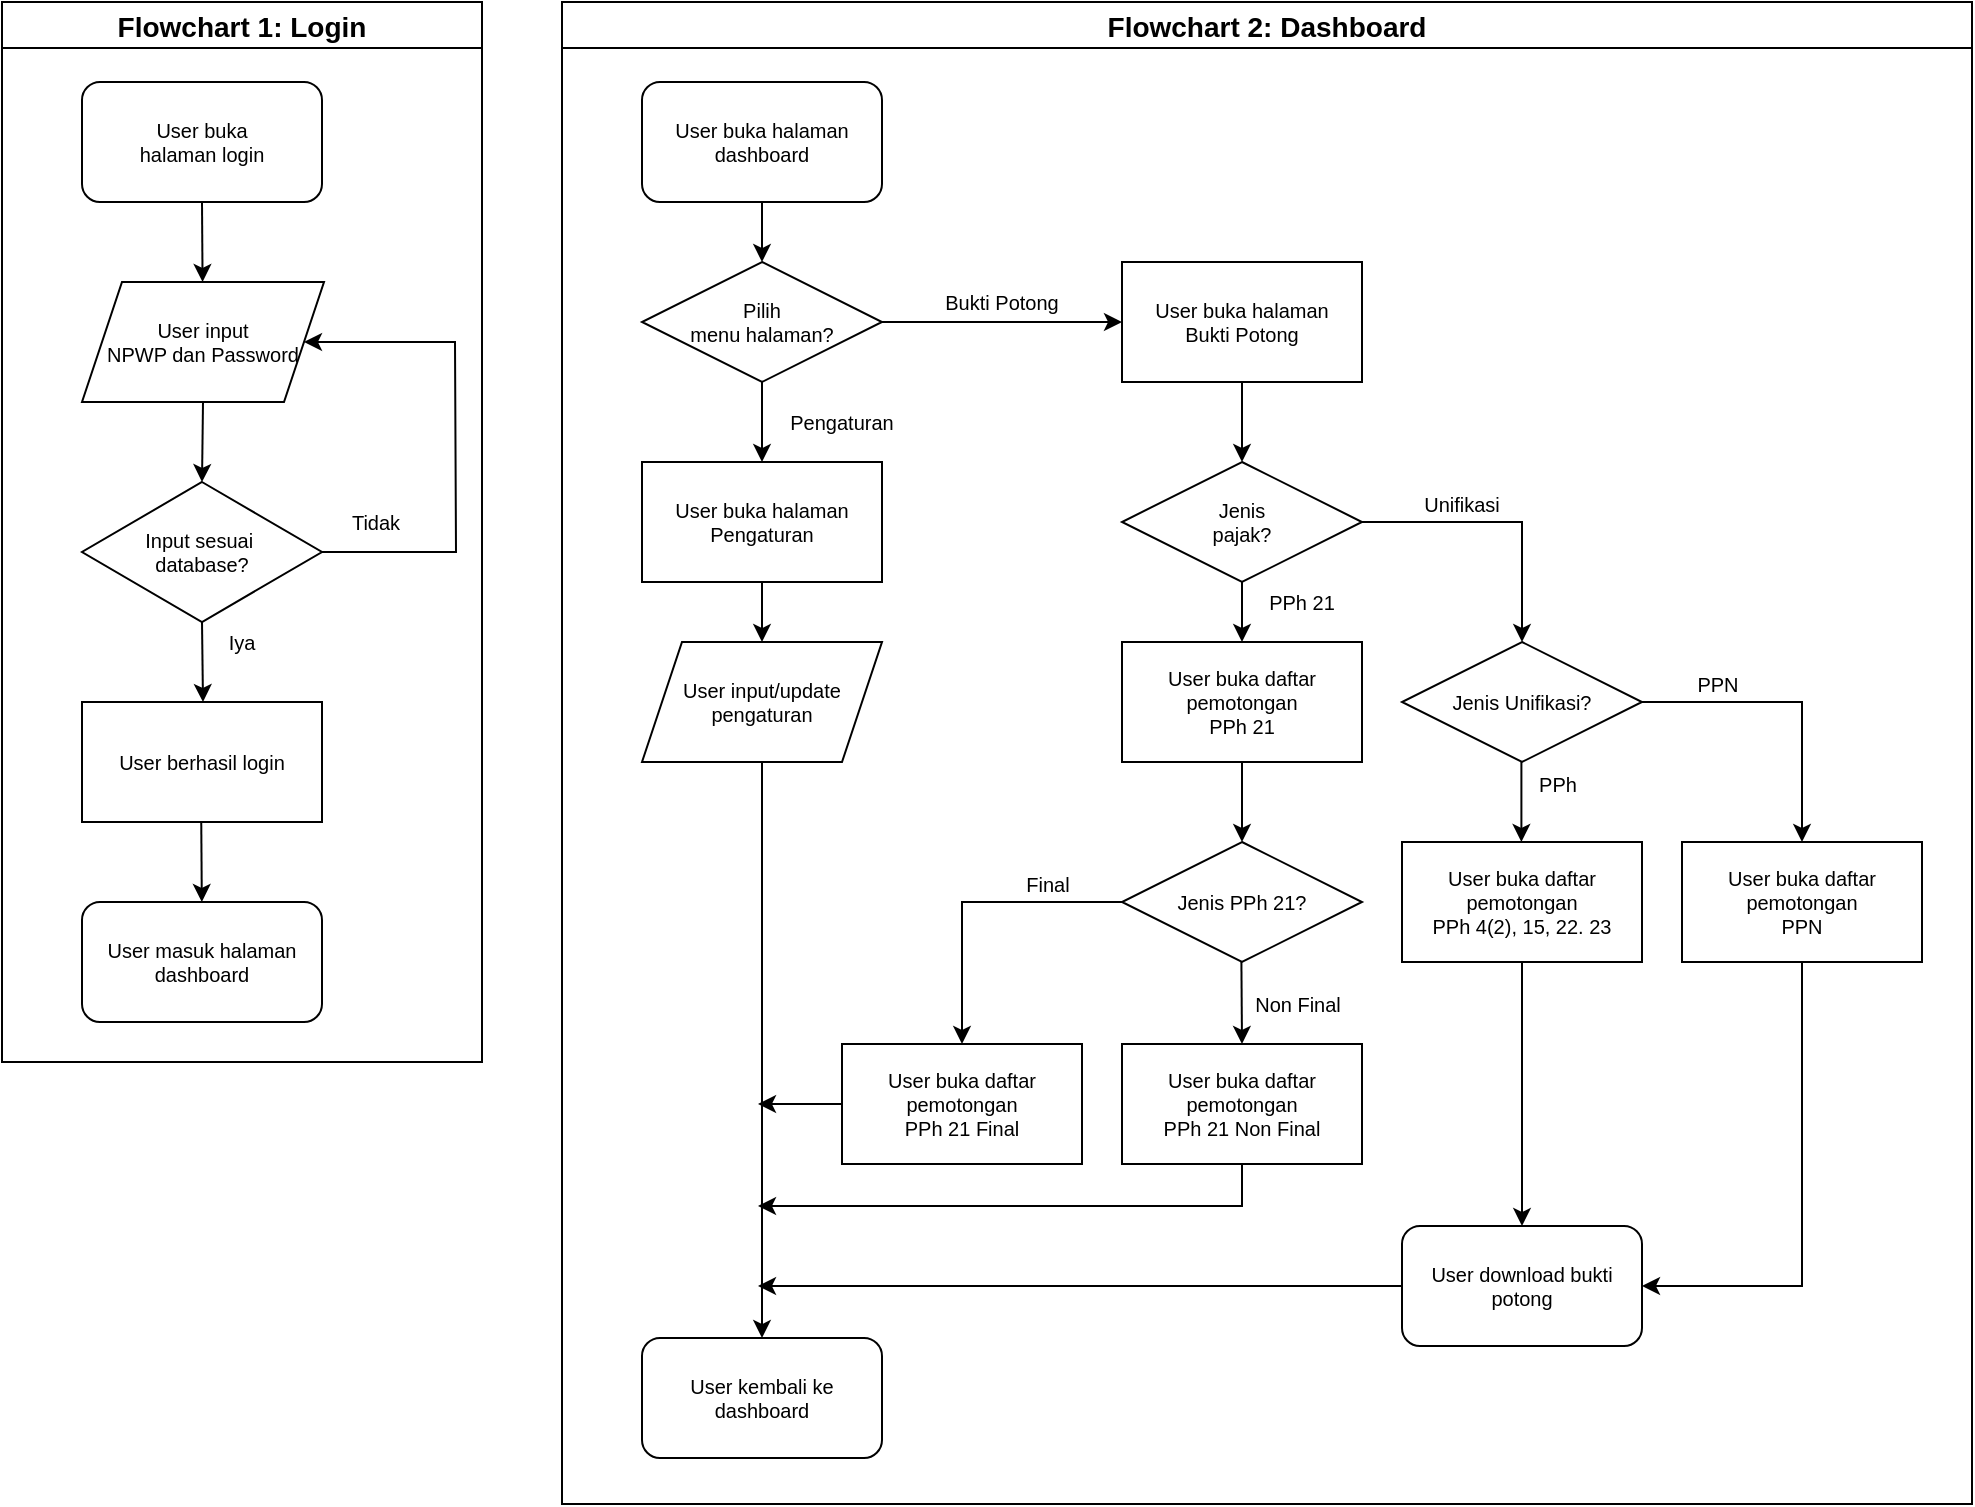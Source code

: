 <mxfile version="20.0.1" type="github">
  <diagram id="prtHgNgQTEPvFCAcTncT" name="Page-1">
    <mxGraphModel dx="1102" dy="582" grid="1" gridSize="10" guides="1" tooltips="1" connect="1" arrows="1" fold="1" page="1" pageScale="1" pageWidth="1169" pageHeight="827" math="0" shadow="0">
      <root>
        <mxCell id="0" />
        <mxCell id="1" parent="0" />
        <mxCell id="CMgb6lPxmfPGmMH4LF3L-27" value="Flowchart 1: Login" style="swimlane;fontSize=14;" vertex="1" parent="1">
          <mxGeometry x="92" y="38" width="240" height="530" as="geometry">
            <mxRectangle x="40" y="40" width="150" height="23" as="alternateBounds" />
          </mxGeometry>
        </mxCell>
        <mxCell id="CMgb6lPxmfPGmMH4LF3L-28" value="User buka&lt;br&gt;halaman login" style="rounded=1;whiteSpace=wrap;html=1;fontSize=10;" vertex="1" parent="CMgb6lPxmfPGmMH4LF3L-27">
          <mxGeometry x="40" y="40" width="120" height="60" as="geometry" />
        </mxCell>
        <mxCell id="CMgb6lPxmfPGmMH4LF3L-29" value="User input&lt;br&gt;NPWP dan Password" style="shape=parallelogram;perimeter=parallelogramPerimeter;whiteSpace=wrap;html=1;fixedSize=1;fontSize=10;" vertex="1" parent="CMgb6lPxmfPGmMH4LF3L-27">
          <mxGeometry x="40" y="140" width="121" height="60" as="geometry" />
        </mxCell>
        <mxCell id="CMgb6lPxmfPGmMH4LF3L-30" value="" style="endArrow=classic;html=1;rounded=0;fontSize=10;exitX=0.5;exitY=1;exitDx=0;exitDy=0;" edge="1" parent="CMgb6lPxmfPGmMH4LF3L-27" source="CMgb6lPxmfPGmMH4LF3L-28" target="CMgb6lPxmfPGmMH4LF3L-29">
          <mxGeometry width="50" height="50" relative="1" as="geometry">
            <mxPoint x="76.5" y="160" as="sourcePoint" />
            <mxPoint x="126.5" y="110" as="targetPoint" />
          </mxGeometry>
        </mxCell>
        <mxCell id="CMgb6lPxmfPGmMH4LF3L-31" value="Input sesuai&amp;nbsp;&lt;br&gt;database?" style="rhombus;whiteSpace=wrap;html=1;fontSize=10;" vertex="1" parent="CMgb6lPxmfPGmMH4LF3L-27">
          <mxGeometry x="40" y="240" width="120" height="70" as="geometry" />
        </mxCell>
        <mxCell id="CMgb6lPxmfPGmMH4LF3L-32" value="" style="endArrow=classic;html=1;rounded=0;fontSize=10;entryX=0.5;entryY=0;entryDx=0;entryDy=0;exitX=0.5;exitY=1;exitDx=0;exitDy=0;" edge="1" parent="CMgb6lPxmfPGmMH4LF3L-27" source="CMgb6lPxmfPGmMH4LF3L-29" target="CMgb6lPxmfPGmMH4LF3L-31">
          <mxGeometry width="50" height="50" relative="1" as="geometry">
            <mxPoint x="76.5" y="270" as="sourcePoint" />
            <mxPoint x="126.5" y="220" as="targetPoint" />
          </mxGeometry>
        </mxCell>
        <mxCell id="CMgb6lPxmfPGmMH4LF3L-33" value="" style="endArrow=classic;html=1;rounded=0;fontSize=10;exitX=1;exitY=0.5;exitDx=0;exitDy=0;entryX=1;entryY=0.5;entryDx=0;entryDy=0;" edge="1" parent="CMgb6lPxmfPGmMH4LF3L-27" source="CMgb6lPxmfPGmMH4LF3L-31" target="CMgb6lPxmfPGmMH4LF3L-29">
          <mxGeometry width="50" height="50" relative="1" as="geometry">
            <mxPoint x="76.5" y="310" as="sourcePoint" />
            <mxPoint x="196.5" y="270" as="targetPoint" />
            <Array as="points">
              <mxPoint x="227" y="275" />
              <mxPoint x="226.5" y="170" />
            </Array>
          </mxGeometry>
        </mxCell>
        <mxCell id="CMgb6lPxmfPGmMH4LF3L-34" value="Tidak" style="text;html=1;strokeColor=none;fillColor=none;align=center;verticalAlign=middle;whiteSpace=wrap;rounded=0;fontSize=10;" vertex="1" parent="CMgb6lPxmfPGmMH4LF3L-27">
          <mxGeometry x="156.5" y="250" width="60" height="20" as="geometry" />
        </mxCell>
        <mxCell id="CMgb6lPxmfPGmMH4LF3L-35" value="" style="endArrow=classic;html=1;rounded=0;fontSize=10;exitX=0.5;exitY=1;exitDx=0;exitDy=0;" edge="1" parent="CMgb6lPxmfPGmMH4LF3L-27" source="CMgb6lPxmfPGmMH4LF3L-31">
          <mxGeometry width="50" height="50" relative="1" as="geometry">
            <mxPoint x="355.5" y="250" as="sourcePoint" />
            <mxPoint x="100.5" y="350" as="targetPoint" />
          </mxGeometry>
        </mxCell>
        <mxCell id="CMgb6lPxmfPGmMH4LF3L-36" value="User berhasil login" style="rounded=0;whiteSpace=wrap;html=1;fontSize=10;" vertex="1" parent="CMgb6lPxmfPGmMH4LF3L-27">
          <mxGeometry x="40" y="350" width="120" height="60" as="geometry" />
        </mxCell>
        <mxCell id="CMgb6lPxmfPGmMH4LF3L-37" value="User masuk halaman dashboard" style="rounded=1;whiteSpace=wrap;html=1;fontSize=10;" vertex="1" parent="CMgb6lPxmfPGmMH4LF3L-27">
          <mxGeometry x="40" y="450" width="120" height="60" as="geometry" />
        </mxCell>
        <mxCell id="CMgb6lPxmfPGmMH4LF3L-38" value="Iya" style="text;html=1;strokeColor=none;fillColor=none;align=center;verticalAlign=middle;whiteSpace=wrap;rounded=0;fontSize=10;" vertex="1" parent="CMgb6lPxmfPGmMH4LF3L-27">
          <mxGeometry x="90" y="310" width="60" height="20" as="geometry" />
        </mxCell>
        <mxCell id="CMgb6lPxmfPGmMH4LF3L-39" value="" style="endArrow=classic;html=1;rounded=0;fontSize=10;exitX=0.5;exitY=1;exitDx=0;exitDy=0;" edge="1" parent="CMgb6lPxmfPGmMH4LF3L-27">
          <mxGeometry width="50" height="50" relative="1" as="geometry">
            <mxPoint x="99.63" y="410" as="sourcePoint" />
            <mxPoint x="99.916" y="450" as="targetPoint" />
          </mxGeometry>
        </mxCell>
        <mxCell id="CMgb6lPxmfPGmMH4LF3L-40" value="Flowchart 2: Dashboard" style="swimlane;fontSize=14;" vertex="1" parent="1">
          <mxGeometry x="372" y="38" width="705" height="751" as="geometry">
            <mxRectangle x="40" y="40" width="150" height="23" as="alternateBounds" />
          </mxGeometry>
        </mxCell>
        <mxCell id="CMgb6lPxmfPGmMH4LF3L-84" value="" style="edgeStyle=orthogonalEdgeStyle;rounded=0;orthogonalLoop=1;jettySize=auto;html=1;fontSize=14;" edge="1" parent="CMgb6lPxmfPGmMH4LF3L-40" source="CMgb6lPxmfPGmMH4LF3L-41" target="CMgb6lPxmfPGmMH4LF3L-44">
          <mxGeometry relative="1" as="geometry" />
        </mxCell>
        <mxCell id="CMgb6lPxmfPGmMH4LF3L-41" value="User buka halaman dashboard" style="rounded=1;whiteSpace=wrap;html=1;fontSize=10;" vertex="1" parent="CMgb6lPxmfPGmMH4LF3L-40">
          <mxGeometry x="40" y="40" width="120" height="60" as="geometry" />
        </mxCell>
        <mxCell id="CMgb6lPxmfPGmMH4LF3L-83" value="" style="edgeStyle=orthogonalEdgeStyle;rounded=0;orthogonalLoop=1;jettySize=auto;html=1;fontSize=14;entryX=0;entryY=0.5;entryDx=0;entryDy=0;" edge="1" parent="CMgb6lPxmfPGmMH4LF3L-40" source="CMgb6lPxmfPGmMH4LF3L-44" target="CMgb6lPxmfPGmMH4LF3L-54">
          <mxGeometry relative="1" as="geometry" />
        </mxCell>
        <mxCell id="CMgb6lPxmfPGmMH4LF3L-85" value="" style="edgeStyle=orthogonalEdgeStyle;rounded=0;orthogonalLoop=1;jettySize=auto;html=1;fontSize=14;" edge="1" parent="CMgb6lPxmfPGmMH4LF3L-40" source="CMgb6lPxmfPGmMH4LF3L-44" target="CMgb6lPxmfPGmMH4LF3L-49">
          <mxGeometry relative="1" as="geometry" />
        </mxCell>
        <mxCell id="CMgb6lPxmfPGmMH4LF3L-44" value="Pilih&lt;br&gt;menu halaman?" style="rhombus;whiteSpace=wrap;html=1;fontSize=10;" vertex="1" parent="CMgb6lPxmfPGmMH4LF3L-40">
          <mxGeometry x="40" y="130" width="120" height="60" as="geometry" />
        </mxCell>
        <mxCell id="CMgb6lPxmfPGmMH4LF3L-47" value="Bukti Potong" style="text;html=1;strokeColor=none;fillColor=none;align=center;verticalAlign=middle;whiteSpace=wrap;rounded=0;fontSize=10;" vertex="1" parent="CMgb6lPxmfPGmMH4LF3L-40">
          <mxGeometry x="190" y="140" width="60" height="20" as="geometry" />
        </mxCell>
        <mxCell id="CMgb6lPxmfPGmMH4LF3L-86" value="" style="edgeStyle=orthogonalEdgeStyle;rounded=0;orthogonalLoop=1;jettySize=auto;html=1;fontSize=14;" edge="1" parent="CMgb6lPxmfPGmMH4LF3L-40" source="CMgb6lPxmfPGmMH4LF3L-49" target="CMgb6lPxmfPGmMH4LF3L-50">
          <mxGeometry relative="1" as="geometry" />
        </mxCell>
        <mxCell id="CMgb6lPxmfPGmMH4LF3L-49" value="User buka halaman Pengaturan" style="rounded=0;whiteSpace=wrap;html=1;fontSize=10;" vertex="1" parent="CMgb6lPxmfPGmMH4LF3L-40">
          <mxGeometry x="40" y="230" width="120" height="60" as="geometry" />
        </mxCell>
        <mxCell id="CMgb6lPxmfPGmMH4LF3L-87" value="" style="edgeStyle=orthogonalEdgeStyle;rounded=0;orthogonalLoop=1;jettySize=auto;html=1;fontSize=14;" edge="1" parent="CMgb6lPxmfPGmMH4LF3L-40" source="CMgb6lPxmfPGmMH4LF3L-50" target="CMgb6lPxmfPGmMH4LF3L-58">
          <mxGeometry relative="1" as="geometry" />
        </mxCell>
        <mxCell id="CMgb6lPxmfPGmMH4LF3L-50" value="User input/update&lt;br&gt;pengaturan" style="shape=parallelogram;perimeter=parallelogramPerimeter;whiteSpace=wrap;html=1;fixedSize=1;fontSize=10;" vertex="1" parent="CMgb6lPxmfPGmMH4LF3L-40">
          <mxGeometry x="40" y="320" width="120" height="60" as="geometry" />
        </mxCell>
        <mxCell id="CMgb6lPxmfPGmMH4LF3L-51" value="Pengaturan" style="text;html=1;strokeColor=none;fillColor=none;align=center;verticalAlign=middle;whiteSpace=wrap;rounded=0;fontSize=10;" vertex="1" parent="CMgb6lPxmfPGmMH4LF3L-40">
          <mxGeometry x="110" y="200" width="60" height="20" as="geometry" />
        </mxCell>
        <mxCell id="CMgb6lPxmfPGmMH4LF3L-82" value="" style="edgeStyle=orthogonalEdgeStyle;rounded=0;orthogonalLoop=1;jettySize=auto;html=1;fontSize=14;" edge="1" parent="CMgb6lPxmfPGmMH4LF3L-40" source="CMgb6lPxmfPGmMH4LF3L-54" target="CMgb6lPxmfPGmMH4LF3L-64">
          <mxGeometry relative="1" as="geometry" />
        </mxCell>
        <mxCell id="CMgb6lPxmfPGmMH4LF3L-54" value="User buka halaman&lt;br&gt;Bukti Potong" style="rounded=0;whiteSpace=wrap;html=1;fontSize=10;" vertex="1" parent="CMgb6lPxmfPGmMH4LF3L-40">
          <mxGeometry x="280" y="130" width="120" height="60" as="geometry" />
        </mxCell>
        <mxCell id="CMgb6lPxmfPGmMH4LF3L-58" value="User kembali ke dashboard" style="rounded=1;whiteSpace=wrap;html=1;fontSize=10;" vertex="1" parent="CMgb6lPxmfPGmMH4LF3L-40">
          <mxGeometry x="40" y="668" width="120" height="60" as="geometry" />
        </mxCell>
        <mxCell id="CMgb6lPxmfPGmMH4LF3L-89" value="" style="edgeStyle=orthogonalEdgeStyle;rounded=0;orthogonalLoop=1;jettySize=auto;html=1;fontSize=14;entryX=0.5;entryY=0;entryDx=0;entryDy=0;" edge="1" parent="CMgb6lPxmfPGmMH4LF3L-40" source="CMgb6lPxmfPGmMH4LF3L-64" target="CMgb6lPxmfPGmMH4LF3L-73">
          <mxGeometry relative="1" as="geometry">
            <mxPoint x="480" y="260" as="targetPoint" />
          </mxGeometry>
        </mxCell>
        <mxCell id="CMgb6lPxmfPGmMH4LF3L-90" value="" style="edgeStyle=orthogonalEdgeStyle;rounded=0;orthogonalLoop=1;jettySize=auto;html=1;fontSize=14;" edge="1" parent="CMgb6lPxmfPGmMH4LF3L-40" source="CMgb6lPxmfPGmMH4LF3L-64" target="CMgb6lPxmfPGmMH4LF3L-67">
          <mxGeometry relative="1" as="geometry" />
        </mxCell>
        <mxCell id="CMgb6lPxmfPGmMH4LF3L-64" value="Jenis&lt;br&gt;pajak?" style="rhombus;whiteSpace=wrap;html=1;fontSize=10;" vertex="1" parent="CMgb6lPxmfPGmMH4LF3L-40">
          <mxGeometry x="280" y="230" width="120" height="60" as="geometry" />
        </mxCell>
        <mxCell id="CMgb6lPxmfPGmMH4LF3L-91" value="" style="edgeStyle=orthogonalEdgeStyle;rounded=0;orthogonalLoop=1;jettySize=auto;html=1;fontSize=14;" edge="1" parent="CMgb6lPxmfPGmMH4LF3L-40" source="CMgb6lPxmfPGmMH4LF3L-67" target="CMgb6lPxmfPGmMH4LF3L-69">
          <mxGeometry relative="1" as="geometry" />
        </mxCell>
        <mxCell id="CMgb6lPxmfPGmMH4LF3L-67" value="User buka daftar pemotongan&lt;br&gt;PPh 21" style="rounded=0;whiteSpace=wrap;html=1;fontSize=10;" vertex="1" parent="CMgb6lPxmfPGmMH4LF3L-40">
          <mxGeometry x="280" y="320" width="120" height="60" as="geometry" />
        </mxCell>
        <mxCell id="CMgb6lPxmfPGmMH4LF3L-96" value="" style="edgeStyle=orthogonalEdgeStyle;rounded=0;orthogonalLoop=1;jettySize=auto;html=1;fontSize=14;" edge="1" parent="CMgb6lPxmfPGmMH4LF3L-40" source="CMgb6lPxmfPGmMH4LF3L-68" target="CMgb6lPxmfPGmMH4LF3L-94">
          <mxGeometry relative="1" as="geometry" />
        </mxCell>
        <mxCell id="CMgb6lPxmfPGmMH4LF3L-68" value="User buka daftar pemotongan&lt;br&gt;PPh 4(2), 15, 22. 23" style="rounded=0;whiteSpace=wrap;html=1;fontSize=10;" vertex="1" parent="CMgb6lPxmfPGmMH4LF3L-40">
          <mxGeometry x="420" y="420" width="120" height="60" as="geometry" />
        </mxCell>
        <mxCell id="CMgb6lPxmfPGmMH4LF3L-93" value="" style="edgeStyle=orthogonalEdgeStyle;rounded=0;orthogonalLoop=1;jettySize=auto;html=1;fontSize=14;entryX=0.5;entryY=0;entryDx=0;entryDy=0;" edge="1" parent="CMgb6lPxmfPGmMH4LF3L-40" source="CMgb6lPxmfPGmMH4LF3L-69" target="CMgb6lPxmfPGmMH4LF3L-81">
          <mxGeometry relative="1" as="geometry">
            <mxPoint x="200" y="500" as="targetPoint" />
          </mxGeometry>
        </mxCell>
        <mxCell id="CMgb6lPxmfPGmMH4LF3L-69" value="Jenis PPh 21?" style="rhombus;whiteSpace=wrap;html=1;fontSize=10;" vertex="1" parent="CMgb6lPxmfPGmMH4LF3L-40">
          <mxGeometry x="280" y="420" width="120" height="60" as="geometry" />
        </mxCell>
        <mxCell id="CMgb6lPxmfPGmMH4LF3L-73" value="Jenis Unifikasi?" style="rhombus;whiteSpace=wrap;html=1;fontSize=10;" vertex="1" parent="CMgb6lPxmfPGmMH4LF3L-40">
          <mxGeometry x="420" y="320" width="120" height="60" as="geometry" />
        </mxCell>
        <mxCell id="CMgb6lPxmfPGmMH4LF3L-98" value="" style="edgeStyle=orthogonalEdgeStyle;rounded=0;orthogonalLoop=1;jettySize=auto;html=1;fontSize=14;entryX=1;entryY=0.5;entryDx=0;entryDy=0;exitX=0.5;exitY=1;exitDx=0;exitDy=0;" edge="1" parent="CMgb6lPxmfPGmMH4LF3L-40" source="CMgb6lPxmfPGmMH4LF3L-74" target="CMgb6lPxmfPGmMH4LF3L-94">
          <mxGeometry relative="1" as="geometry">
            <mxPoint x="620" y="560" as="targetPoint" />
          </mxGeometry>
        </mxCell>
        <mxCell id="CMgb6lPxmfPGmMH4LF3L-74" value="User buka daftar pemotongan&lt;br&gt;PPN" style="rounded=0;whiteSpace=wrap;html=1;fontSize=10;" vertex="1" parent="CMgb6lPxmfPGmMH4LF3L-40">
          <mxGeometry x="560" y="420" width="120" height="60" as="geometry" />
        </mxCell>
        <mxCell id="CMgb6lPxmfPGmMH4LF3L-76" value="" style="endArrow=classic;html=1;rounded=0;fontSize=10;exitX=0.5;exitY=1;exitDx=0;exitDy=0;entryX=0.5;entryY=0;entryDx=0;entryDy=0;" edge="1" parent="CMgb6lPxmfPGmMH4LF3L-40">
          <mxGeometry width="50" height="50" relative="1" as="geometry">
            <mxPoint x="479.7" y="380.0" as="sourcePoint" />
            <mxPoint x="479.7" y="420.0" as="targetPoint" />
          </mxGeometry>
        </mxCell>
        <mxCell id="CMgb6lPxmfPGmMH4LF3L-77" value="" style="endArrow=classic;html=1;rounded=0;fontSize=10;exitX=1;exitY=0.5;exitDx=0;exitDy=0;" edge="1" parent="CMgb6lPxmfPGmMH4LF3L-40">
          <mxGeometry width="50" height="50" relative="1" as="geometry">
            <mxPoint x="540" y="350.0" as="sourcePoint" />
            <mxPoint x="620" y="420.0" as="targetPoint" />
            <Array as="points">
              <mxPoint x="620" y="350" />
            </Array>
          </mxGeometry>
        </mxCell>
        <mxCell id="CMgb6lPxmfPGmMH4LF3L-79" value="" style="endArrow=classic;html=1;rounded=0;fontSize=10;exitX=0.5;exitY=1;exitDx=0;exitDy=0;entryX=0.5;entryY=0;entryDx=0;entryDy=0;" edge="1" parent="CMgb6lPxmfPGmMH4LF3L-40" target="CMgb6lPxmfPGmMH4LF3L-80">
          <mxGeometry width="50" height="50" relative="1" as="geometry">
            <mxPoint x="339.7" y="480.0" as="sourcePoint" />
            <mxPoint x="339.7" y="520.0" as="targetPoint" />
          </mxGeometry>
        </mxCell>
        <mxCell id="CMgb6lPxmfPGmMH4LF3L-80" value="User buka daftar pemotongan&lt;br&gt;PPh 21 Non Final" style="rounded=0;whiteSpace=wrap;html=1;fontSize=10;" vertex="1" parent="CMgb6lPxmfPGmMH4LF3L-40">
          <mxGeometry x="280" y="521" width="120" height="60" as="geometry" />
        </mxCell>
        <mxCell id="CMgb6lPxmfPGmMH4LF3L-81" value="User buka daftar pemotongan&lt;br&gt;PPh 21 Final" style="rounded=0;whiteSpace=wrap;html=1;fontSize=10;" vertex="1" parent="CMgb6lPxmfPGmMH4LF3L-40">
          <mxGeometry x="140" y="521" width="120" height="60" as="geometry" />
        </mxCell>
        <mxCell id="CMgb6lPxmfPGmMH4LF3L-99" value="" style="edgeStyle=orthogonalEdgeStyle;rounded=0;orthogonalLoop=1;jettySize=auto;html=1;fontSize=14;" edge="1" parent="CMgb6lPxmfPGmMH4LF3L-40" source="CMgb6lPxmfPGmMH4LF3L-94">
          <mxGeometry relative="1" as="geometry">
            <mxPoint x="98" y="642" as="targetPoint" />
          </mxGeometry>
        </mxCell>
        <mxCell id="CMgb6lPxmfPGmMH4LF3L-94" value="User download bukti potong" style="rounded=1;whiteSpace=wrap;html=1;fontSize=10;" vertex="1" parent="CMgb6lPxmfPGmMH4LF3L-40">
          <mxGeometry x="420" y="612" width="120" height="60" as="geometry" />
        </mxCell>
        <mxCell id="CMgb6lPxmfPGmMH4LF3L-100" value="Unifikasi" style="text;html=1;strokeColor=none;fillColor=none;align=center;verticalAlign=middle;whiteSpace=wrap;rounded=0;fontSize=10;" vertex="1" parent="CMgb6lPxmfPGmMH4LF3L-40">
          <mxGeometry x="420" y="241" width="60" height="20" as="geometry" />
        </mxCell>
        <mxCell id="CMgb6lPxmfPGmMH4LF3L-101" value="PPh 21" style="text;html=1;strokeColor=none;fillColor=none;align=center;verticalAlign=middle;whiteSpace=wrap;rounded=0;fontSize=10;" vertex="1" parent="CMgb6lPxmfPGmMH4LF3L-40">
          <mxGeometry x="340" y="290" width="60" height="20" as="geometry" />
        </mxCell>
        <mxCell id="CMgb6lPxmfPGmMH4LF3L-102" value="PPN" style="text;html=1;strokeColor=none;fillColor=none;align=center;verticalAlign=middle;whiteSpace=wrap;rounded=0;fontSize=10;" vertex="1" parent="CMgb6lPxmfPGmMH4LF3L-40">
          <mxGeometry x="548" y="331" width="60" height="20" as="geometry" />
        </mxCell>
        <mxCell id="CMgb6lPxmfPGmMH4LF3L-103" value="PPh" style="text;html=1;strokeColor=none;fillColor=none;align=center;verticalAlign=middle;whiteSpace=wrap;rounded=0;fontSize=10;" vertex="1" parent="CMgb6lPxmfPGmMH4LF3L-40">
          <mxGeometry x="468" y="381" width="60" height="20" as="geometry" />
        </mxCell>
        <mxCell id="CMgb6lPxmfPGmMH4LF3L-104" value="Final" style="text;html=1;strokeColor=none;fillColor=none;align=center;verticalAlign=middle;whiteSpace=wrap;rounded=0;fontSize=10;" vertex="1" parent="CMgb6lPxmfPGmMH4LF3L-40">
          <mxGeometry x="213" y="431" width="60" height="20" as="geometry" />
        </mxCell>
        <mxCell id="CMgb6lPxmfPGmMH4LF3L-105" value="Non Final" style="text;html=1;strokeColor=none;fillColor=none;align=center;verticalAlign=middle;whiteSpace=wrap;rounded=0;fontSize=10;" vertex="1" parent="CMgb6lPxmfPGmMH4LF3L-40">
          <mxGeometry x="338" y="491" width="60" height="20" as="geometry" />
        </mxCell>
        <mxCell id="CMgb6lPxmfPGmMH4LF3L-108" value="" style="endArrow=classic;html=1;rounded=0;fontSize=14;exitX=0;exitY=0.5;exitDx=0;exitDy=0;" edge="1" parent="1" source="CMgb6lPxmfPGmMH4LF3L-81">
          <mxGeometry width="50" height="50" relative="1" as="geometry">
            <mxPoint x="510" y="589" as="sourcePoint" />
            <mxPoint x="470" y="589" as="targetPoint" />
          </mxGeometry>
        </mxCell>
        <mxCell id="CMgb6lPxmfPGmMH4LF3L-109" value="" style="endArrow=classic;html=1;rounded=0;fontSize=14;exitX=0.5;exitY=1;exitDx=0;exitDy=0;" edge="1" parent="1" source="CMgb6lPxmfPGmMH4LF3L-80">
          <mxGeometry width="50" height="50" relative="1" as="geometry">
            <mxPoint x="560" y="659" as="sourcePoint" />
            <mxPoint x="470" y="640" as="targetPoint" />
            <Array as="points">
              <mxPoint x="712" y="640" />
              <mxPoint x="590" y="640" />
            </Array>
          </mxGeometry>
        </mxCell>
      </root>
    </mxGraphModel>
  </diagram>
</mxfile>
